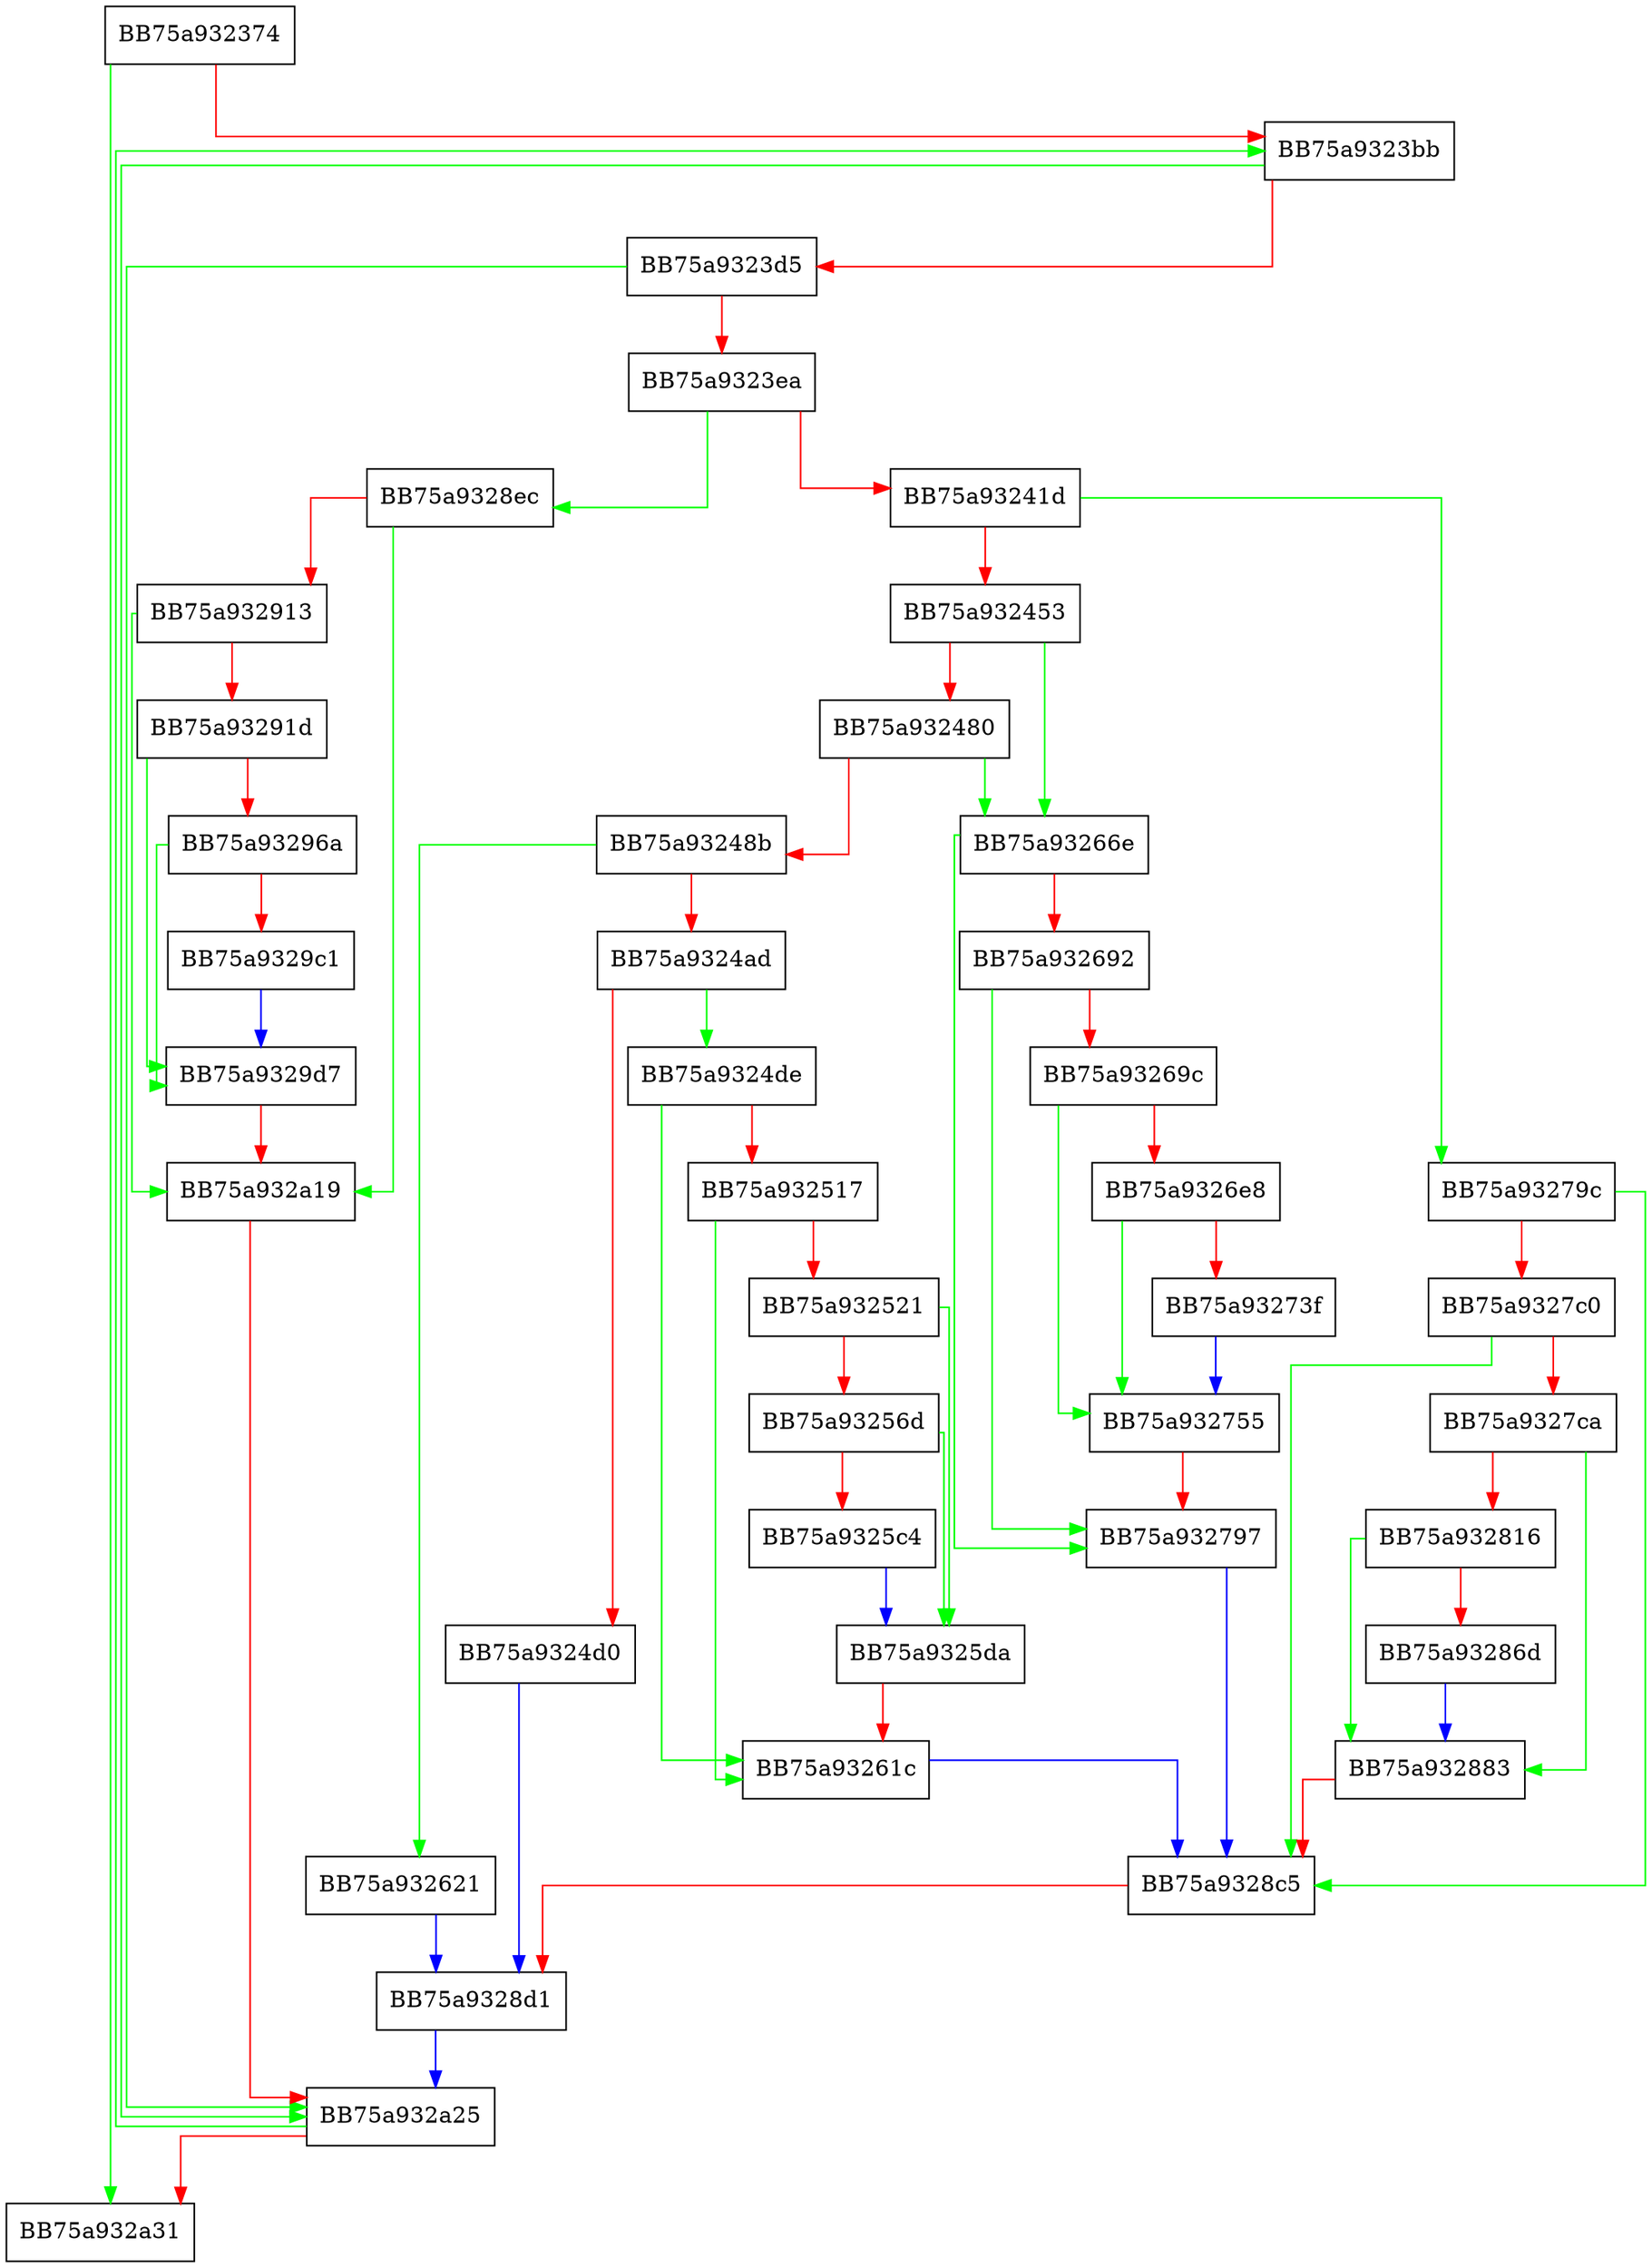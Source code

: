 digraph _retrieve_nested_signature_information {
  node [shape="box"];
  graph [splines=ortho];
  BB75a932374 -> BB75a932a31 [color="green"];
  BB75a932374 -> BB75a9323bb [color="red"];
  BB75a9323bb -> BB75a932a25 [color="green"];
  BB75a9323bb -> BB75a9323d5 [color="red"];
  BB75a9323d5 -> BB75a932a25 [color="green"];
  BB75a9323d5 -> BB75a9323ea [color="red"];
  BB75a9323ea -> BB75a9328ec [color="green"];
  BB75a9323ea -> BB75a93241d [color="red"];
  BB75a93241d -> BB75a93279c [color="green"];
  BB75a93241d -> BB75a932453 [color="red"];
  BB75a932453 -> BB75a93266e [color="green"];
  BB75a932453 -> BB75a932480 [color="red"];
  BB75a932480 -> BB75a93266e [color="green"];
  BB75a932480 -> BB75a93248b [color="red"];
  BB75a93248b -> BB75a932621 [color="green"];
  BB75a93248b -> BB75a9324ad [color="red"];
  BB75a9324ad -> BB75a9324de [color="green"];
  BB75a9324ad -> BB75a9324d0 [color="red"];
  BB75a9324d0 -> BB75a9328d1 [color="blue"];
  BB75a9324de -> BB75a93261c [color="green"];
  BB75a9324de -> BB75a932517 [color="red"];
  BB75a932517 -> BB75a93261c [color="green"];
  BB75a932517 -> BB75a932521 [color="red"];
  BB75a932521 -> BB75a9325da [color="green"];
  BB75a932521 -> BB75a93256d [color="red"];
  BB75a93256d -> BB75a9325da [color="green"];
  BB75a93256d -> BB75a9325c4 [color="red"];
  BB75a9325c4 -> BB75a9325da [color="blue"];
  BB75a9325da -> BB75a93261c [color="red"];
  BB75a93261c -> BB75a9328c5 [color="blue"];
  BB75a932621 -> BB75a9328d1 [color="blue"];
  BB75a93266e -> BB75a932797 [color="green"];
  BB75a93266e -> BB75a932692 [color="red"];
  BB75a932692 -> BB75a932797 [color="green"];
  BB75a932692 -> BB75a93269c [color="red"];
  BB75a93269c -> BB75a932755 [color="green"];
  BB75a93269c -> BB75a9326e8 [color="red"];
  BB75a9326e8 -> BB75a932755 [color="green"];
  BB75a9326e8 -> BB75a93273f [color="red"];
  BB75a93273f -> BB75a932755 [color="blue"];
  BB75a932755 -> BB75a932797 [color="red"];
  BB75a932797 -> BB75a9328c5 [color="blue"];
  BB75a93279c -> BB75a9328c5 [color="green"];
  BB75a93279c -> BB75a9327c0 [color="red"];
  BB75a9327c0 -> BB75a9328c5 [color="green"];
  BB75a9327c0 -> BB75a9327ca [color="red"];
  BB75a9327ca -> BB75a932883 [color="green"];
  BB75a9327ca -> BB75a932816 [color="red"];
  BB75a932816 -> BB75a932883 [color="green"];
  BB75a932816 -> BB75a93286d [color="red"];
  BB75a93286d -> BB75a932883 [color="blue"];
  BB75a932883 -> BB75a9328c5 [color="red"];
  BB75a9328c5 -> BB75a9328d1 [color="red"];
  BB75a9328d1 -> BB75a932a25 [color="blue"];
  BB75a9328ec -> BB75a932a19 [color="green"];
  BB75a9328ec -> BB75a932913 [color="red"];
  BB75a932913 -> BB75a932a19 [color="green"];
  BB75a932913 -> BB75a93291d [color="red"];
  BB75a93291d -> BB75a9329d7 [color="green"];
  BB75a93291d -> BB75a93296a [color="red"];
  BB75a93296a -> BB75a9329d7 [color="green"];
  BB75a93296a -> BB75a9329c1 [color="red"];
  BB75a9329c1 -> BB75a9329d7 [color="blue"];
  BB75a9329d7 -> BB75a932a19 [color="red"];
  BB75a932a19 -> BB75a932a25 [color="red"];
  BB75a932a25 -> BB75a9323bb [color="green"];
  BB75a932a25 -> BB75a932a31 [color="red"];
}